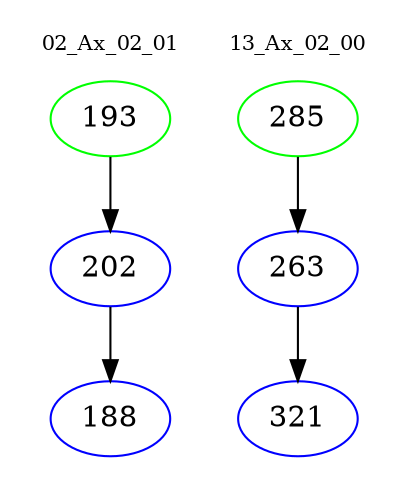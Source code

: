 digraph{
subgraph cluster_0 {
color = white
label = "02_Ax_02_01";
fontsize=10;
T0_193 [label="193", color="green"]
T0_193 -> T0_202 [color="black"]
T0_202 [label="202", color="blue"]
T0_202 -> T0_188 [color="black"]
T0_188 [label="188", color="blue"]
}
subgraph cluster_1 {
color = white
label = "13_Ax_02_00";
fontsize=10;
T1_285 [label="285", color="green"]
T1_285 -> T1_263 [color="black"]
T1_263 [label="263", color="blue"]
T1_263 -> T1_321 [color="black"]
T1_321 [label="321", color="blue"]
}
}
